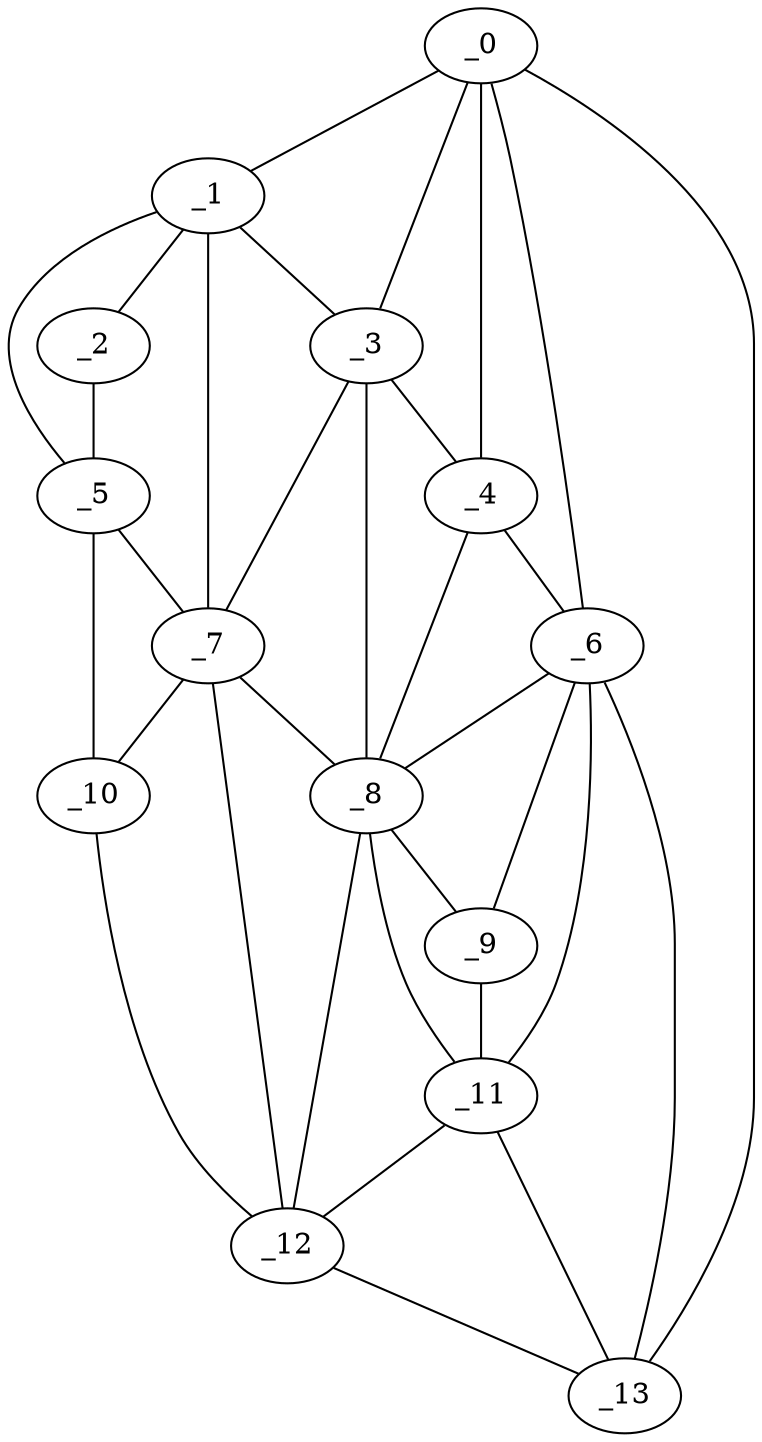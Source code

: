 graph "obj43__85.gxl" {
	_0	 [x=21,
		y=13];
	_1	 [x=30,
		y=89];
	_0 -- _1	 [valence=1];
	_3	 [x=33,
		y=41];
	_0 -- _3	 [valence=2];
	_4	 [x=38,
		y=36];
	_0 -- _4	 [valence=2];
	_6	 [x=74,
		y=37];
	_0 -- _6	 [valence=1];
	_13	 [x=110,
		y=15];
	_0 -- _13	 [valence=1];
	_2	 [x=32,
		y=97];
	_1 -- _2	 [valence=1];
	_1 -- _3	 [valence=2];
	_5	 [x=41,
		y=101];
	_1 -- _5	 [valence=2];
	_7	 [x=75,
		y=71];
	_1 -- _7	 [valence=2];
	_2 -- _5	 [valence=1];
	_3 -- _4	 [valence=2];
	_3 -- _7	 [valence=2];
	_8	 [x=78,
		y=62];
	_3 -- _8	 [valence=1];
	_4 -- _6	 [valence=2];
	_4 -- _8	 [valence=2];
	_5 -- _7	 [valence=2];
	_10	 [x=103,
		y=112];
	_5 -- _10	 [valence=1];
	_6 -- _8	 [valence=2];
	_9	 [x=80,
		y=49];
	_6 -- _9	 [valence=1];
	_11	 [x=104,
		y=31];
	_6 -- _11	 [valence=2];
	_6 -- _13	 [valence=2];
	_7 -- _8	 [valence=2];
	_7 -- _10	 [valence=1];
	_12	 [x=108,
		y=110];
	_7 -- _12	 [valence=1];
	_8 -- _9	 [valence=2];
	_8 -- _11	 [valence=2];
	_8 -- _12	 [valence=2];
	_9 -- _11	 [valence=2];
	_10 -- _12	 [valence=1];
	_11 -- _12	 [valence=1];
	_11 -- _13	 [valence=2];
	_12 -- _13	 [valence=1];
}

